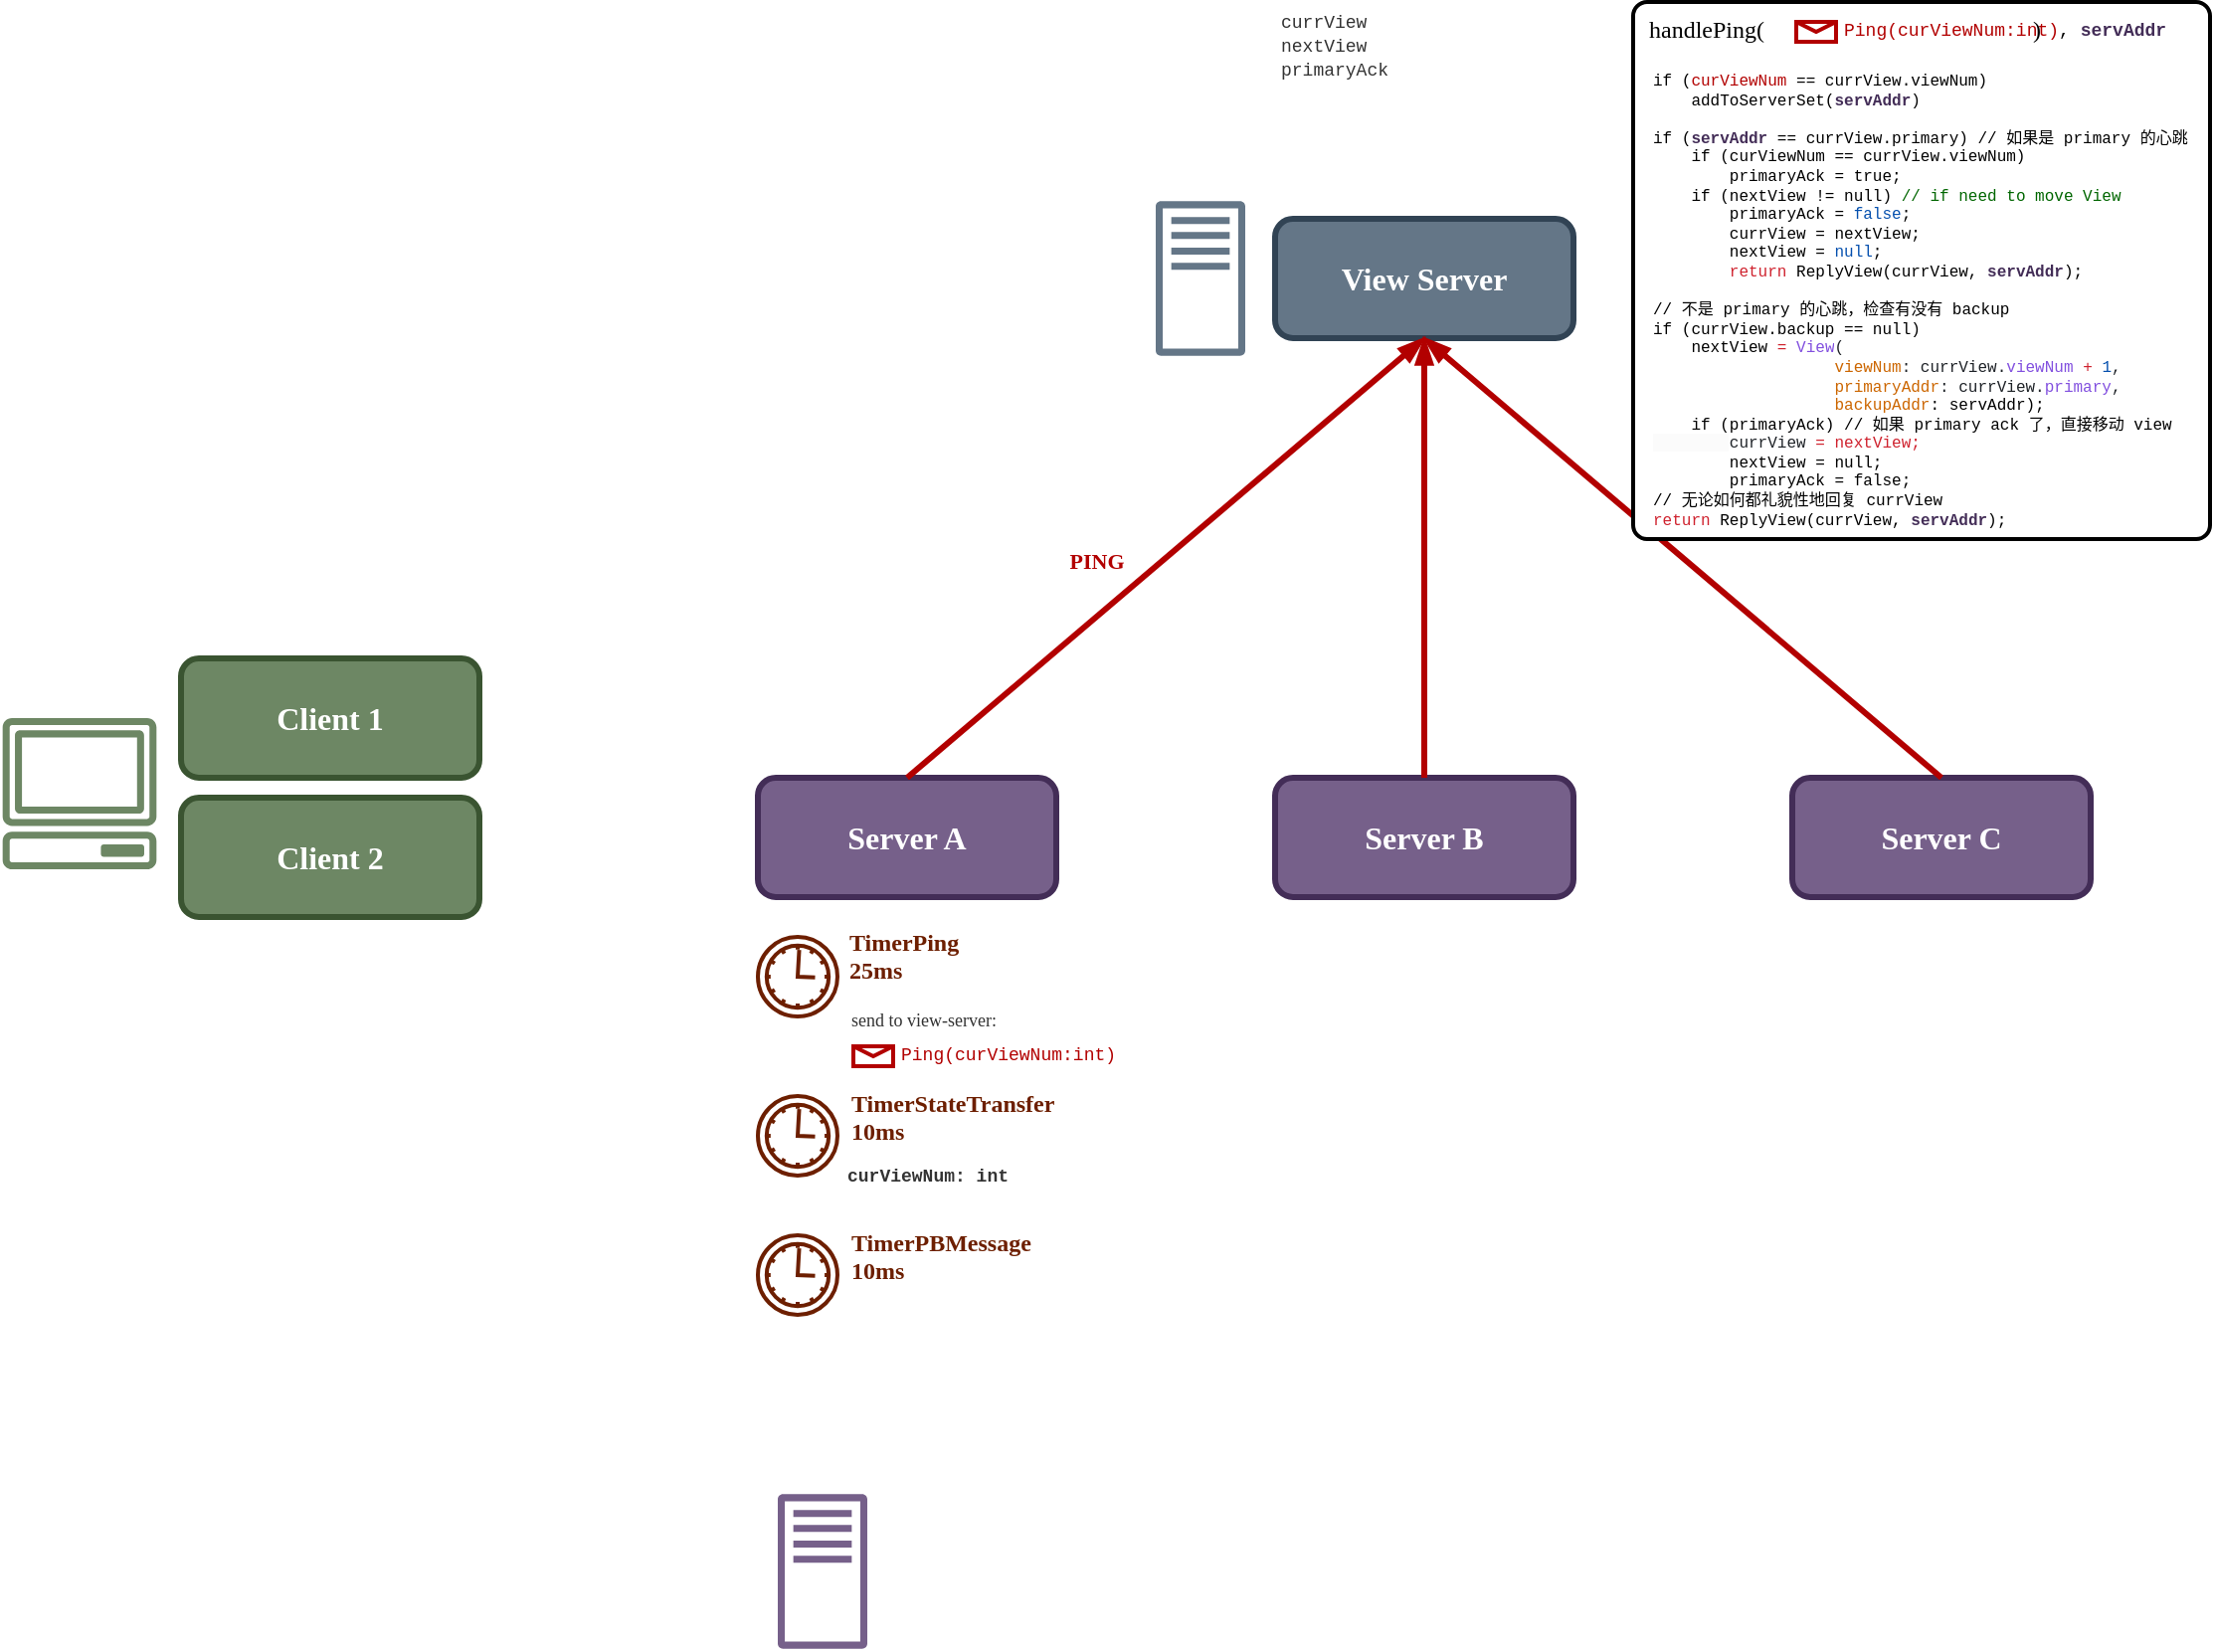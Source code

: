 <mxfile version="21.7.4" type="device">
  <diagram name="Page-1" id="Jn-7KWDVv8dg3_8LK_aw">
    <mxGraphModel dx="1454" dy="407" grid="1" gridSize="10" guides="1" tooltips="1" connect="1" arrows="1" fold="1" page="1" pageScale="1" pageWidth="850" pageHeight="1100" math="0" shadow="0">
      <root>
        <mxCell id="0" />
        <mxCell id="1" parent="0" />
        <mxCell id="5x88_MfWowOsIWMSALBa-9" value="" style="sketch=0;outlineConnect=0;fontColor=#ffffff;fillColor=#6d8764;strokeColor=#3A5431;dashed=0;verticalLabelPosition=bottom;verticalAlign=top;align=center;html=1;fontSize=12;fontStyle=0;aspect=fixed;pointerEvents=1;shape=mxgraph.aws4.client;" parent="1" vertex="1">
          <mxGeometry x="-270" y="440" width="78" height="76" as="geometry" />
        </mxCell>
        <mxCell id="5x88_MfWowOsIWMSALBa-10" value="&lt;span style=&quot;font-size: 16px;&quot;&gt;Client 1&lt;/span&gt;" style="rounded=1;whiteSpace=wrap;html=1;strokeWidth=3;fillColor=#6d8764;fontColor=#ffffff;strokeColor=#3A5431;fontFamily=Verdana;fontStyle=1" parent="1" vertex="1">
          <mxGeometry x="-180" y="410" width="150" height="60" as="geometry" />
        </mxCell>
        <mxCell id="5x88_MfWowOsIWMSALBa-11" value="&lt;span style=&quot;font-size: 16px;&quot;&gt;Client 2&lt;/span&gt;" style="rounded=1;whiteSpace=wrap;html=1;strokeWidth=3;fillColor=#6d8764;fontColor=#ffffff;strokeColor=#3A5431;fontFamily=Verdana;fontStyle=1" parent="1" vertex="1">
          <mxGeometry x="-180" y="480" width="150" height="60" as="geometry" />
        </mxCell>
        <mxCell id="5x88_MfWowOsIWMSALBa-15" value="" style="group" parent="1" vertex="1" connectable="0">
          <mxGeometry x="310" y="180" width="210" height="78" as="geometry" />
        </mxCell>
        <mxCell id="5x88_MfWowOsIWMSALBa-1" value="" style="sketch=0;outlineConnect=0;fillColor=#647687;strokeColor=#314354;dashed=0;verticalLabelPosition=bottom;verticalAlign=top;align=center;html=1;fontSize=12;fontStyle=0;aspect=fixed;pointerEvents=1;shape=mxgraph.aws4.traditional_server;fontColor=#ffffff;" parent="5x88_MfWowOsIWMSALBa-15" vertex="1">
          <mxGeometry width="45" height="78" as="geometry" />
        </mxCell>
        <mxCell id="5x88_MfWowOsIWMSALBa-2" value="&lt;span&gt;&lt;font style=&quot;font-size: 16px;&quot;&gt;View Server&lt;/font&gt;&lt;/span&gt;" style="rounded=1;whiteSpace=wrap;html=1;strokeWidth=3;fillColor=#647687;fontColor=#ffffff;strokeColor=#314354;fontFamily=Verdana;fontStyle=1" parent="5x88_MfWowOsIWMSALBa-15" vertex="1">
          <mxGeometry x="60" y="9" width="150" height="60" as="geometry" />
        </mxCell>
        <mxCell id="5x88_MfWowOsIWMSALBa-3" value="" style="sketch=0;outlineConnect=0;fontColor=#ffffff;fillColor=#76608a;strokeColor=#432D57;dashed=0;verticalLabelPosition=bottom;verticalAlign=top;align=center;html=1;fontSize=12;fontStyle=0;aspect=fixed;pointerEvents=1;shape=mxgraph.aws4.traditional_server;" parent="1" vertex="1">
          <mxGeometry x="120" y="830" width="45" height="78" as="geometry" />
        </mxCell>
        <mxCell id="5x88_MfWowOsIWMSALBa-6" value="&lt;span style=&quot;font-size: 16px;&quot;&gt;Server A&lt;/span&gt;" style="rounded=1;whiteSpace=wrap;html=1;strokeWidth=3;fillColor=#76608a;fontColor=#ffffff;strokeColor=#432D57;fontFamily=Verdana;fontStyle=1" parent="1" vertex="1">
          <mxGeometry x="110" y="470" width="150" height="60" as="geometry" />
        </mxCell>
        <mxCell id="5x88_MfWowOsIWMSALBa-16" value="&lt;span style=&quot;font-size: 16px;&quot;&gt;Server B&lt;/span&gt;" style="rounded=1;whiteSpace=wrap;html=1;strokeWidth=3;fillColor=#76608a;fontColor=#ffffff;strokeColor=#432D57;fontFamily=Verdana;fontStyle=1" parent="1" vertex="1">
          <mxGeometry x="370" y="470" width="150" height="60" as="geometry" />
        </mxCell>
        <mxCell id="5x88_MfWowOsIWMSALBa-17" value="&lt;span style=&quot;font-size: 16px;&quot;&gt;Server C&lt;/span&gt;" style="rounded=1;whiteSpace=wrap;html=1;strokeWidth=3;fillColor=#76608a;fontColor=#ffffff;strokeColor=#432D57;fontFamily=Verdana;fontStyle=1" parent="1" vertex="1">
          <mxGeometry x="630" y="470" width="150" height="60" as="geometry" />
        </mxCell>
        <mxCell id="5x88_MfWowOsIWMSALBa-18" value="" style="endArrow=blockThin;startArrow=none;html=1;rounded=0;entryX=0.5;entryY=1;entryDx=0;entryDy=0;exitX=0.5;exitY=0;exitDx=0;exitDy=0;startFill=0;strokeWidth=3;endFill=1;fillColor=#e51400;strokeColor=#B20000;" parent="1" source="5x88_MfWowOsIWMSALBa-6" target="5x88_MfWowOsIWMSALBa-2" edge="1">
          <mxGeometry width="50" height="50" relative="1" as="geometry">
            <mxPoint x="200" y="420" as="sourcePoint" />
            <mxPoint x="250" y="370" as="targetPoint" />
          </mxGeometry>
        </mxCell>
        <mxCell id="5x88_MfWowOsIWMSALBa-19" value="PING" style="edgeLabel;html=1;align=center;verticalAlign=middle;resizable=0;points=[];fontFamily=Verdana;fontStyle=1;fontColor=#B20000;" parent="5x88_MfWowOsIWMSALBa-18" vertex="1" connectable="0">
          <mxGeometry x="0.49" y="-1" relative="1" as="geometry">
            <mxPoint x="-99" y="54" as="offset" />
          </mxGeometry>
        </mxCell>
        <mxCell id="5x88_MfWowOsIWMSALBa-20" value="" style="endArrow=blockThin;startArrow=none;html=1;rounded=0;entryX=0.5;entryY=1;entryDx=0;entryDy=0;exitX=0.5;exitY=0;exitDx=0;exitDy=0;startFill=0;strokeWidth=3;endFill=1;fillColor=#e51400;strokeColor=#B20000;" parent="1" source="5x88_MfWowOsIWMSALBa-16" target="5x88_MfWowOsIWMSALBa-2" edge="1">
          <mxGeometry width="50" height="50" relative="1" as="geometry">
            <mxPoint x="195" y="480" as="sourcePoint" />
            <mxPoint x="455" y="259" as="targetPoint" />
          </mxGeometry>
        </mxCell>
        <mxCell id="5x88_MfWowOsIWMSALBa-22" value="" style="endArrow=blockThin;startArrow=none;html=1;rounded=0;entryX=0.5;entryY=1;entryDx=0;entryDy=0;exitX=0.5;exitY=0;exitDx=0;exitDy=0;startFill=0;strokeWidth=3;endFill=1;fillColor=#e51400;strokeColor=#B20000;" parent="1" source="5x88_MfWowOsIWMSALBa-17" target="5x88_MfWowOsIWMSALBa-2" edge="1">
          <mxGeometry width="50" height="50" relative="1" as="geometry">
            <mxPoint x="205" y="490" as="sourcePoint" />
            <mxPoint x="465" y="269" as="targetPoint" />
          </mxGeometry>
        </mxCell>
        <mxCell id="5x88_MfWowOsIWMSALBa-25" value="" style="points=[[0.145,0.145,0],[0.5,0,0],[0.855,0.145,0],[1,0.5,0],[0.855,0.855,0],[0.5,1,0],[0.145,0.855,0],[0,0.5,0]];shape=mxgraph.bpmn.event;html=1;verticalLabelPosition=bottom;labelBackgroundColor=#ffffff;verticalAlign=top;align=center;perimeter=ellipsePerimeter;outlineConnect=0;aspect=fixed;outline=standard;symbol=timer;strokeWidth=2;fillColor=none;fontColor=#ffffff;strokeColor=#6D1F00;" parent="1" vertex="1">
          <mxGeometry x="110" y="550" width="40" height="40" as="geometry" />
        </mxCell>
        <mxCell id="5x88_MfWowOsIWMSALBa-26" value="&lt;div style=&quot;&quot;&gt;&lt;span style=&quot;background-color: initial;&quot;&gt;TimerPing&lt;/span&gt;&lt;/div&gt;&lt;div style=&quot;&quot;&gt;&lt;span style=&quot;background-color: initial;&quot;&gt;25ms&lt;/span&gt;&lt;/div&gt;" style="text;html=1;strokeColor=none;fillColor=none;align=left;verticalAlign=top;whiteSpace=wrap;rounded=0;fontFamily=Verdana;fontStyle=1;fontColor=#6D1F00;spacing=1;" parent="1" vertex="1">
          <mxGeometry x="155" y="540" width="80" height="40" as="geometry" />
        </mxCell>
        <mxCell id="5x88_MfWowOsIWMSALBa-27" value="&lt;div style=&quot;font-size: 9px;&quot;&gt;&lt;span style=&quot;color: rgb(51, 51, 51); background-color: initial; font-weight: normal;&quot;&gt;send to view-server:&lt;/span&gt;&lt;/div&gt;&lt;div style=&quot;font-size: 9px;&quot;&gt;&lt;br&gt;&lt;/div&gt;" style="text;html=1;strokeColor=none;fillColor=none;align=left;verticalAlign=top;whiteSpace=wrap;rounded=0;fontFamily=Verdana;fontStyle=1;fontColor=#6D1F00;fontSize=9;spacing=2;" parent="1" vertex="1">
          <mxGeometry x="155" y="580" width="165" height="30" as="geometry" />
        </mxCell>
        <mxCell id="5x88_MfWowOsIWMSALBa-28" value="" style="points=[[0.145,0.145,0],[0.5,0,0],[0.855,0.145,0],[1,0.5,0],[0.855,0.855,0],[0.5,1,0],[0.145,0.855,0],[0,0.5,0]];shape=mxgraph.bpmn.event;html=1;verticalLabelPosition=bottom;labelBackgroundColor=#ffffff;verticalAlign=top;align=center;perimeter=ellipsePerimeter;outlineConnect=0;aspect=fixed;outline=standard;symbol=timer;strokeWidth=2;fillColor=none;fontColor=#ffffff;strokeColor=#6D1F00;" parent="1" vertex="1">
          <mxGeometry x="110" y="630" width="40" height="40" as="geometry" />
        </mxCell>
        <mxCell id="5x88_MfWowOsIWMSALBa-29" value="&lt;div style=&quot;&quot;&gt;&lt;span style=&quot;background-color: initial;&quot;&gt;TimerStateTransfer&lt;/span&gt;&lt;/div&gt;&lt;div style=&quot;&quot;&gt;&lt;span style=&quot;background-color: initial;&quot;&gt;10ms&lt;/span&gt;&lt;/div&gt;" style="text;html=1;strokeColor=none;fillColor=none;align=left;verticalAlign=top;whiteSpace=wrap;rounded=0;fontFamily=Verdana;fontStyle=1;fontColor=#6D1F00;" parent="1" vertex="1">
          <mxGeometry x="155" y="620" width="135" height="40" as="geometry" />
        </mxCell>
        <mxCell id="5x88_MfWowOsIWMSALBa-30" value="&lt;div style=&quot;font-size: 9px;&quot;&gt;&lt;span style=&quot;color: rgb(51, 51, 51); font-family: &amp;quot;Courier New&amp;quot;; background-color: initial;&quot;&gt;curViewNum: int&lt;/span&gt;&lt;/div&gt;" style="text;html=1;strokeColor=none;fillColor=none;align=left;verticalAlign=top;whiteSpace=wrap;rounded=0;fontFamily=Verdana;fontStyle=1;fontColor=#6D1F00;fontSize=9;spacing=0;" parent="1" vertex="1">
          <mxGeometry x="155" y="660" width="105" height="30" as="geometry" />
        </mxCell>
        <mxCell id="5x88_MfWowOsIWMSALBa-31" value="" style="points=[[0.145,0.145,0],[0.5,0,0],[0.855,0.145,0],[1,0.5,0],[0.855,0.855,0],[0.5,1,0],[0.145,0.855,0],[0,0.5,0]];shape=mxgraph.bpmn.event;html=1;verticalLabelPosition=bottom;labelBackgroundColor=#ffffff;verticalAlign=top;align=center;perimeter=ellipsePerimeter;outlineConnect=0;aspect=fixed;outline=standard;symbol=timer;strokeWidth=2;fillColor=none;fontColor=#ffffff;strokeColor=#6D1F00;" parent="1" vertex="1">
          <mxGeometry x="110" y="700" width="40" height="40" as="geometry" />
        </mxCell>
        <mxCell id="5x88_MfWowOsIWMSALBa-32" value="&lt;div style=&quot;&quot;&gt;&lt;span style=&quot;background-color: initial;&quot;&gt;TimerPBMessage&lt;/span&gt;&lt;/div&gt;&lt;div style=&quot;&quot;&gt;&lt;span style=&quot;background-color: initial;&quot;&gt;10ms&lt;/span&gt;&lt;/div&gt;" style="text;html=1;strokeColor=none;fillColor=none;align=left;verticalAlign=top;whiteSpace=wrap;rounded=0;fontFamily=Verdana;fontStyle=1;fontColor=#6D1F00;" parent="1" vertex="1">
          <mxGeometry x="155" y="690" width="135" height="40" as="geometry" />
        </mxCell>
        <mxCell id="VfkOq3tu45j9xdCEDAoH-4" value="" style="group" vertex="1" connectable="0" parent="1">
          <mxGeometry x="158" y="600" width="132" height="20" as="geometry" />
        </mxCell>
        <mxCell id="VfkOq3tu45j9xdCEDAoH-1" value="" style="shape=message;html=1;html=1;outlineConnect=0;labelPosition=center;verticalLabelPosition=bottom;align=center;verticalAlign=top;strokeWidth=2;strokeColor=#B20000;" vertex="1" parent="VfkOq3tu45j9xdCEDAoH-4">
          <mxGeometry y="5" width="20" height="10" as="geometry" />
        </mxCell>
        <mxCell id="VfkOq3tu45j9xdCEDAoH-2" value="&lt;font color=&quot;#b20000&quot;&gt;Ping(curViewNum:int)&lt;/font&gt;" style="text;html=1;strokeColor=none;fillColor=none;align=left;verticalAlign=top;whiteSpace=wrap;rounded=0;spacing=0;fontFamily=Courier New;fontSize=9;spacingLeft=2;" vertex="1" parent="VfkOq3tu45j9xdCEDAoH-4">
          <mxGeometry x="22" width="110" height="20" as="geometry" />
        </mxCell>
        <mxCell id="VfkOq3tu45j9xdCEDAoH-5" value="handlePing(&amp;nbsp; &amp;nbsp; &amp;nbsp; &amp;nbsp; &amp;nbsp; &amp;nbsp; &amp;nbsp; &amp;nbsp; &amp;nbsp; &amp;nbsp; &amp;nbsp; &amp;nbsp; &amp;nbsp; &amp;nbsp; &amp;nbsp; &amp;nbsp; &amp;nbsp; &amp;nbsp; &amp;nbsp; &amp;nbsp; &amp;nbsp; &amp;nbsp; &amp;nbsp;)" style="rounded=1;whiteSpace=wrap;html=1;absoluteArcSize=1;arcSize=14;strokeWidth=2;fontFamily=Verdana;verticalAlign=top;align=left;spacingLeft=6;" vertex="1" parent="1">
          <mxGeometry x="550" y="80" width="290" height="270" as="geometry" />
        </mxCell>
        <mxCell id="VfkOq3tu45j9xdCEDAoH-6" value="" style="group" vertex="1" connectable="0" parent="1">
          <mxGeometry x="632" y="85" width="200" height="20" as="geometry" />
        </mxCell>
        <mxCell id="VfkOq3tu45j9xdCEDAoH-7" value="" style="shape=message;html=1;html=1;outlineConnect=0;labelPosition=center;verticalLabelPosition=bottom;align=center;verticalAlign=top;strokeWidth=2;strokeColor=#B20000;" vertex="1" parent="VfkOq3tu45j9xdCEDAoH-6">
          <mxGeometry y="5" width="20" height="10" as="geometry" />
        </mxCell>
        <mxCell id="VfkOq3tu45j9xdCEDAoH-8" value="&lt;font color=&quot;#b20000&quot;&gt;Ping(curViewNum:int)&lt;/font&gt;,&amp;nbsp;&lt;font color=&quot;#432d57&quot;&gt;&lt;b&gt;servAddr&lt;/b&gt;&lt;/font&gt;" style="text;html=1;strokeColor=none;fillColor=none;align=left;verticalAlign=top;whiteSpace=wrap;rounded=0;spacing=0;fontFamily=Courier New;fontSize=9;spacingLeft=2;" vertex="1" parent="VfkOq3tu45j9xdCEDAoH-6">
          <mxGeometry x="22" width="168" height="20" as="geometry" />
        </mxCell>
        <mxCell id="VfkOq3tu45j9xdCEDAoH-9" value="&lt;div style=&quot;font-size: 9px;&quot;&gt;&lt;span style=&quot;color: rgb(51, 51, 51); font-family: &amp;quot;Courier New&amp;quot;; background-color: initial;&quot;&gt;currView&lt;/span&gt;&lt;/div&gt;&lt;div style=&quot;font-size: 9px;&quot;&gt;&lt;span style=&quot;color: rgb(51, 51, 51); font-family: &amp;quot;Courier New&amp;quot;; background-color: initial;&quot;&gt;nextView&lt;/span&gt;&lt;/div&gt;&lt;div style=&quot;font-size: 9px;&quot;&gt;&lt;span style=&quot;color: rgb(51, 51, 51); font-family: &amp;quot;Courier New&amp;quot;; background-color: initial;&quot;&gt;primaryAck&lt;/span&gt;&lt;/div&gt;&lt;div style=&quot;font-size: 9px;&quot;&gt;&lt;span style=&quot;color: rgb(51, 51, 51); font-family: &amp;quot;Courier New&amp;quot;; background-color: initial;&quot;&gt;&lt;br&gt;&lt;/span&gt;&lt;/div&gt;" style="text;html=1;strokeColor=none;fillColor=none;align=left;verticalAlign=top;whiteSpace=wrap;rounded=0;fontFamily=Verdana;fontStyle=0;fontColor=#6D1F00;fontSize=9;spacing=0;" vertex="1" parent="1">
          <mxGeometry x="373" y="80" width="107" height="50" as="geometry" />
        </mxCell>
        <mxCell id="VfkOq3tu45j9xdCEDAoH-10" value="if (&lt;font color=&quot;#b20000&quot; style=&quot;font-size: 8px;&quot;&gt;curViewNum&lt;/font&gt; == currView.viewNum)&lt;br style=&quot;font-size: 8px;&quot;&gt;&amp;nbsp; &amp;nbsp; addToServerSet(&lt;font color=&quot;#432d57&quot; style=&quot;font-size: 8px;&quot;&gt;&lt;b style=&quot;font-size: 8px;&quot;&gt;servAddr&lt;/b&gt;&lt;/font&gt;)&lt;br style=&quot;font-size: 8px;&quot;&gt;&lt;br style=&quot;font-size: 8px;&quot;&gt;if (&lt;b style=&quot;border-color: var(--border-color); color: rgb(67, 45, 87);&quot;&gt;servAddr&lt;/b&gt;&amp;nbsp;== currView.primary) // 如果是 primary 的心跳&lt;br style=&quot;font-size: 8px;&quot;&gt;&amp;nbsp; &amp;nbsp; if (curViewNum == currView.viewNum)&lt;br style=&quot;font-size: 8px;&quot;&gt;&amp;nbsp; &amp;nbsp; &amp;nbsp; &amp;nbsp; primaryAck = true;&lt;br style=&quot;font-size: 8px;&quot;&gt;&amp;nbsp; &amp;nbsp; if (nextView != null) &lt;font color=&quot;#006600&quot;&gt;// if need to move View&lt;/font&gt;&lt;br style=&quot;font-size: 8px;&quot;&gt;&amp;nbsp; &amp;nbsp; &amp;nbsp; &amp;nbsp; primaryAck = &lt;font color=&quot;#0550ae&quot;&gt;false&lt;/font&gt;;&lt;br style=&quot;font-size: 8px;&quot;&gt;&amp;nbsp; &amp;nbsp; &amp;nbsp; &amp;nbsp; currView = nextView;&lt;br style=&quot;font-size: 8px;&quot;&gt;&amp;nbsp; &amp;nbsp; &amp;nbsp; &amp;nbsp; nextView = &lt;font color=&quot;#0550ae&quot;&gt;null&lt;/font&gt;;&lt;br style=&quot;font-size: 8px;&quot;&gt;&amp;nbsp; &amp;nbsp; &amp;nbsp; &amp;nbsp; &lt;font color=&quot;#cf222e&quot;&gt;return&lt;/font&gt; ReplyView(currView,&amp;nbsp;&lt;b style=&quot;border-color: var(--border-color); color: rgb(67, 45, 87);&quot;&gt;servAddr&lt;/b&gt;);&lt;br&gt;&lt;br&gt;// 不是 primary 的心跳，检查有没有 backup&lt;br&gt;if (currView.backup == null)&lt;br&gt;&amp;nbsp; &amp;nbsp;&amp;nbsp;&lt;font style=&quot;font-size: 8px;&quot;&gt;nextView &lt;span style=&quot;color: rgb(207, 34, 46);&quot;&gt;=&lt;/span&gt;&lt;span style=&quot;background-color: rgb(255, 255, 255); color: rgb(31, 35, 40);&quot;&gt; &lt;/span&gt;&lt;span style=&quot;color: rgb(130, 80, 223);&quot;&gt;View&lt;/span&gt;&lt;span style=&quot;background-color: rgb(255, 255, 255); color: rgb(31, 35, 40);&quot;&gt;(&lt;br&gt;&amp;nbsp; &amp;nbsp; &amp;nbsp; &amp;nbsp; &amp;nbsp; &amp;nbsp; &amp;nbsp; &amp;nbsp; &amp;nbsp; &amp;nbsp;&lt;/span&gt;&lt;span style=&quot;background-color: rgb(255, 255, 255);&quot;&gt;&lt;font color=&quot;#cc6600&quot;&gt;viewNum&lt;/font&gt;&lt;/span&gt;&lt;span style=&quot;background-color: rgb(255, 255, 255); color: rgb(31, 35, 40);&quot;&gt;: currView.&lt;/span&gt;&lt;span style=&quot;color: rgb(130, 80, 223);&quot;&gt;viewNum&lt;/span&gt;&lt;span style=&quot;background-color: rgb(255, 255, 255); color: rgb(31, 35, 40);&quot;&gt;&amp;nbsp;&lt;/span&gt;&lt;span style=&quot;color: rgb(207, 34, 46);&quot;&gt;+&lt;/span&gt;&lt;span style=&quot;background-color: rgb(255, 255, 255); color: rgb(31, 35, 40);&quot;&gt; &lt;/span&gt;&lt;span style=&quot;color: rgb(5, 80, 174);&quot;&gt;1&lt;/span&gt;&lt;span style=&quot;background-color: rgb(255, 255, 255); color: rgb(31, 35, 40);&quot;&gt;,&lt;br&gt;&amp;nbsp; &amp;nbsp; &amp;nbsp; &amp;nbsp; &amp;nbsp; &amp;nbsp; &amp;nbsp; &amp;nbsp; &amp;nbsp; &amp;nbsp;&lt;/span&gt;&lt;span style=&quot;background-color: rgb(255, 255, 255);&quot;&gt;&lt;font color=&quot;#cc6600&quot;&gt;primaryAddr&lt;/font&gt;&lt;/span&gt;&lt;span style=&quot;background-color: rgb(255, 255, 255); color: rgb(31, 35, 40);&quot;&gt;: currView.&lt;/span&gt;&lt;span style=&quot;color: rgb(130, 80, 223);&quot;&gt;primary&lt;/span&gt;&lt;span style=&quot;background-color: rgb(255, 255, 255); color: rgb(31, 35, 40);&quot;&gt;, &lt;br&gt;&amp;nbsp; &amp;nbsp; &amp;nbsp; &amp;nbsp; &amp;nbsp; &amp;nbsp; &amp;nbsp; &amp;nbsp; &amp;nbsp; &amp;nbsp;&lt;/span&gt;&lt;span style=&quot;background-color: rgb(255, 255, 255);&quot;&gt;&lt;font color=&quot;#cc6600&quot;&gt;backupAddr&lt;/font&gt;&lt;/span&gt;: servAddr);&lt;br&gt;&amp;nbsp; &amp;nbsp;&amp;nbsp;if (primaryAck) // 如果 primary ack 了，直接移动 view&lt;br style=&quot;border-color: var(--border-color);&quot;&gt;&lt;span style=&quot;background-color: rgb(251, 251, 251);&quot;&gt;&amp;nbsp; &amp;nbsp; &amp;nbsp; &amp;nbsp;&amp;nbsp;&lt;/span&gt;&lt;span style=&quot;background-color: rgb(255, 255, 255); color: rgb(31, 35, 40);&quot;&gt;currView &lt;/span&gt;&lt;span style=&quot;background-color: rgb(255, 255, 255); color: rgb(207, 34, 46);&quot;&gt;=&lt;/span&gt;&lt;span style=&quot;background-color: rgb(255, 255, 255); color: rgb(31, 35, 40);&quot;&gt;&amp;nbsp;&lt;/span&gt;&lt;span style=&quot;background-color: rgb(255, 255, 255);&quot;&gt;&lt;font color=&quot;#cf222e&quot;&gt;nextView;&lt;br&gt;&lt;/font&gt;&lt;/span&gt;&amp;nbsp; &amp;nbsp; &amp;nbsp; &amp;nbsp; nextView = null;&lt;br&gt;&amp;nbsp; &amp;nbsp; &amp;nbsp; &amp;nbsp; primaryAck = false;&lt;br&gt;// 无论如何都礼貌性地回复 currView&lt;br&gt;&lt;font style=&quot;border-color: var(--border-color);&quot; color=&quot;#cf222e&quot;&gt;return&lt;/font&gt;&amp;nbsp;ReplyView(currView,&amp;nbsp;&lt;b style=&quot;border-color: var(--border-color); color: rgb(67, 45, 87);&quot;&gt;servAddr&lt;/b&gt;);&lt;br&gt;&lt;/font&gt;" style="text;html=1;strokeColor=none;fillColor=none;align=left;verticalAlign=top;whiteSpace=wrap;rounded=0;fontFamily=Courier New;fontSize=8;spacing=0;" vertex="1" parent="1">
          <mxGeometry x="560" y="110" width="270" height="230" as="geometry" />
        </mxCell>
      </root>
    </mxGraphModel>
  </diagram>
</mxfile>
